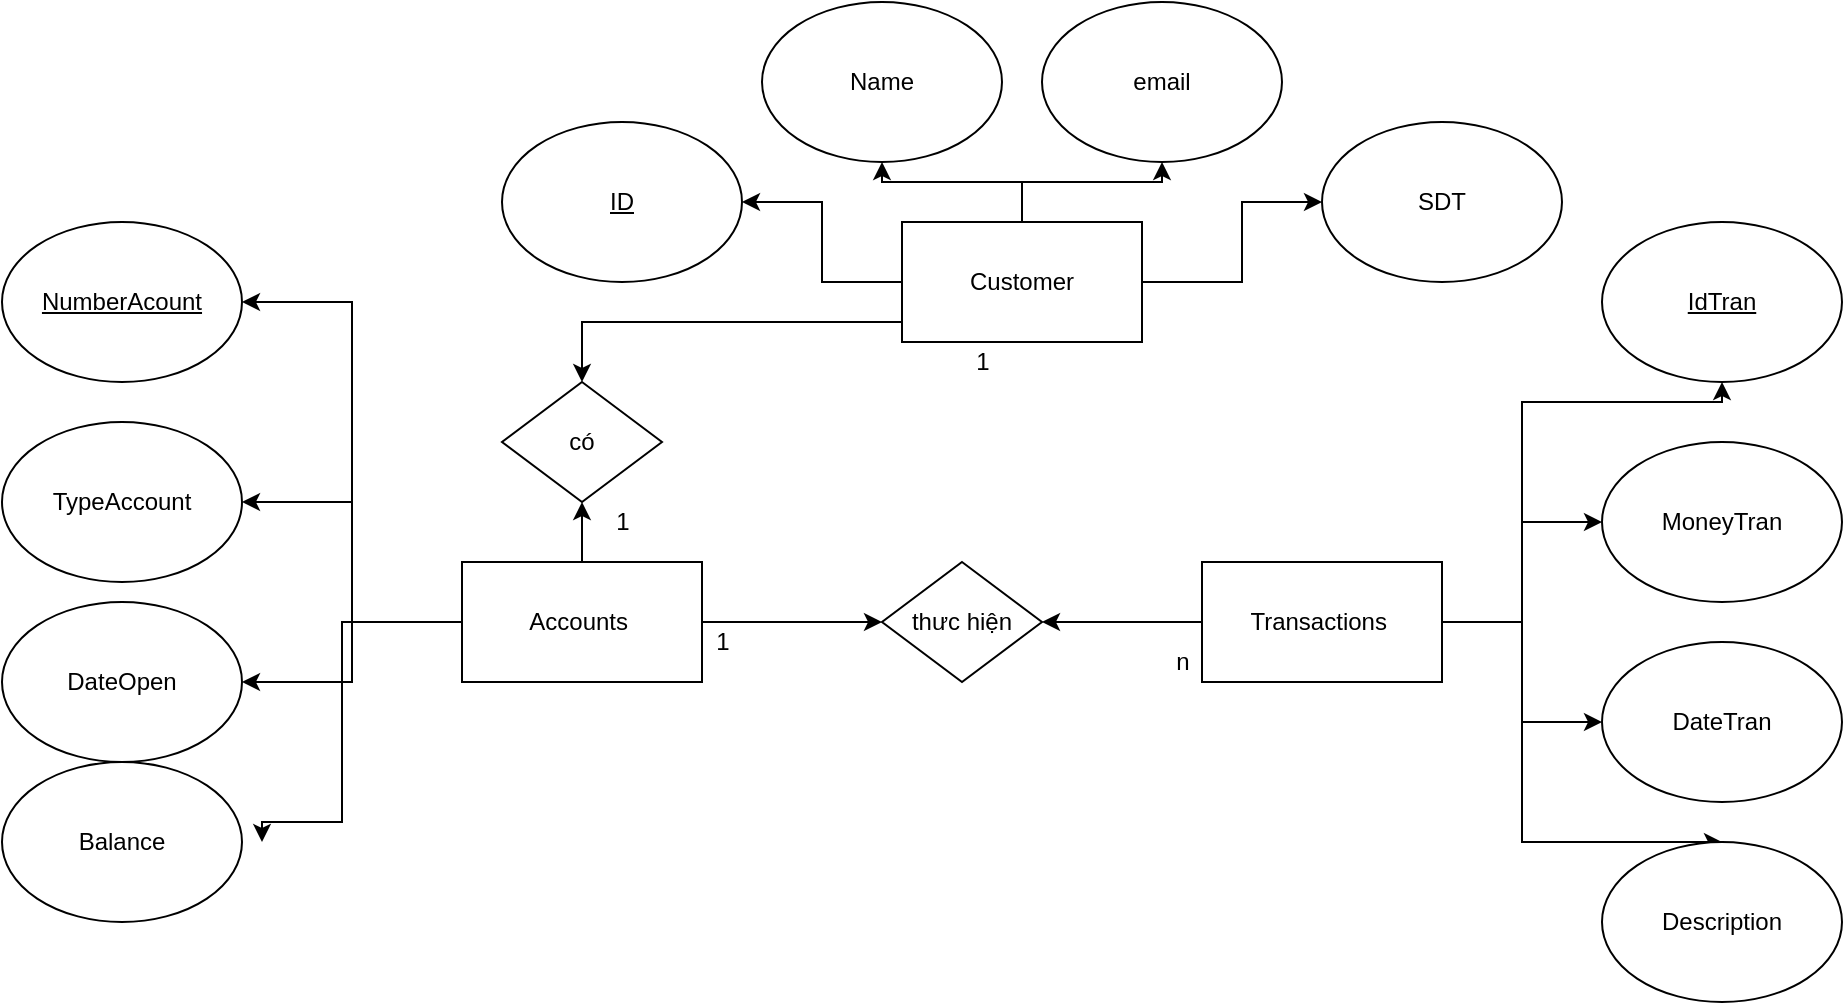 <mxfile version="14.1.8" type="device"><diagram id="k9cb1BQAUYcGmidJ-k0b" name="Page-1"><mxGraphModel dx="2131" dy="1631" grid="1" gridSize="10" guides="1" tooltips="1" connect="1" arrows="1" fold="1" page="1" pageScale="1" pageWidth="827" pageHeight="1169" math="0" shadow="0"><root><mxCell id="0"/><mxCell id="1" parent="0"/><mxCell id="t4XMODHCX7_9GOoyLB_t-109" style="edgeStyle=orthogonalEdgeStyle;rounded=0;orthogonalLoop=1;jettySize=auto;html=1;entryX=0.5;entryY=1;entryDx=0;entryDy=0;" parent="1" source="t4XMODHCX7_9GOoyLB_t-95" edge="1"><mxGeometry relative="1" as="geometry"><Array as="points"><mxPoint x="139" y="320"/><mxPoint x="139" y="185"/></Array><mxPoint x="159" y="185" as="targetPoint"/></mxGeometry></mxCell><mxCell id="t4XMODHCX7_9GOoyLB_t-139" style="edgeStyle=orthogonalEdgeStyle;rounded=0;orthogonalLoop=1;jettySize=auto;html=1;" parent="1" source="t4XMODHCX7_9GOoyLB_t-102" edge="1"><mxGeometry relative="1" as="geometry"><Array as="points"><mxPoint x="140" y="435"/><mxPoint x="140" y="185"/></Array><mxPoint x="159" y="185" as="targetPoint"/></mxGeometry></mxCell><mxCell id="qLVc7ft3gHGxolqF6PQk-8" style="edgeStyle=orthogonalEdgeStyle;rounded=0;orthogonalLoop=1;jettySize=auto;html=1;" edge="1" parent="1" source="qLVc7ft3gHGxolqF6PQk-1" target="qLVc7ft3gHGxolqF6PQk-5"><mxGeometry relative="1" as="geometry"/></mxCell><mxCell id="qLVc7ft3gHGxolqF6PQk-9" style="edgeStyle=orthogonalEdgeStyle;rounded=0;orthogonalLoop=1;jettySize=auto;html=1;" edge="1" parent="1" source="qLVc7ft3gHGxolqF6PQk-1" target="qLVc7ft3gHGxolqF6PQk-6"><mxGeometry relative="1" as="geometry"/></mxCell><mxCell id="qLVc7ft3gHGxolqF6PQk-10" style="edgeStyle=orthogonalEdgeStyle;rounded=0;orthogonalLoop=1;jettySize=auto;html=1;" edge="1" parent="1" source="qLVc7ft3gHGxolqF6PQk-1" target="qLVc7ft3gHGxolqF6PQk-4"><mxGeometry relative="1" as="geometry"/></mxCell><mxCell id="qLVc7ft3gHGxolqF6PQk-11" style="edgeStyle=orthogonalEdgeStyle;rounded=0;orthogonalLoop=1;jettySize=auto;html=1;" edge="1" parent="1" source="qLVc7ft3gHGxolqF6PQk-1" target="qLVc7ft3gHGxolqF6PQk-7"><mxGeometry relative="1" as="geometry"><mxPoint x="540" y="-350" as="targetPoint"/><Array as="points"><mxPoint x="450" y="-360"/><mxPoint x="450" y="-400"/></Array></mxGeometry></mxCell><mxCell id="qLVc7ft3gHGxolqF6PQk-30" style="edgeStyle=orthogonalEdgeStyle;rounded=0;orthogonalLoop=1;jettySize=auto;html=1;" edge="1" parent="1" source="qLVc7ft3gHGxolqF6PQk-1" target="qLVc7ft3gHGxolqF6PQk-29"><mxGeometry relative="1" as="geometry"><Array as="points"><mxPoint x="120" y="-340"/></Array></mxGeometry></mxCell><mxCell id="qLVc7ft3gHGxolqF6PQk-1" value="Customer" style="rounded=0;whiteSpace=wrap;html=1;" vertex="1" parent="1"><mxGeometry x="280" y="-390" width="120" height="60" as="geometry"/></mxCell><mxCell id="qLVc7ft3gHGxolqF6PQk-25" style="edgeStyle=orthogonalEdgeStyle;rounded=0;orthogonalLoop=1;jettySize=auto;html=1;" edge="1" parent="1" source="qLVc7ft3gHGxolqF6PQk-2" target="qLVc7ft3gHGxolqF6PQk-24"><mxGeometry relative="1" as="geometry"><Array as="points"><mxPoint x="590" y="-190"/><mxPoint x="590" y="-300"/><mxPoint x="690" y="-300"/></Array></mxGeometry></mxCell><mxCell id="qLVc7ft3gHGxolqF6PQk-26" style="edgeStyle=orthogonalEdgeStyle;rounded=0;orthogonalLoop=1;jettySize=auto;html=1;" edge="1" parent="1" source="qLVc7ft3gHGxolqF6PQk-2" target="qLVc7ft3gHGxolqF6PQk-23"><mxGeometry relative="1" as="geometry"/></mxCell><mxCell id="qLVc7ft3gHGxolqF6PQk-27" style="edgeStyle=orthogonalEdgeStyle;rounded=0;orthogonalLoop=1;jettySize=auto;html=1;" edge="1" parent="1" source="qLVc7ft3gHGxolqF6PQk-2" target="qLVc7ft3gHGxolqF6PQk-22"><mxGeometry relative="1" as="geometry"/></mxCell><mxCell id="qLVc7ft3gHGxolqF6PQk-28" style="edgeStyle=orthogonalEdgeStyle;rounded=0;orthogonalLoop=1;jettySize=auto;html=1;" edge="1" parent="1" source="qLVc7ft3gHGxolqF6PQk-2" target="qLVc7ft3gHGxolqF6PQk-21"><mxGeometry relative="1" as="geometry"><Array as="points"><mxPoint x="590" y="-190"/><mxPoint x="590" y="-80"/></Array></mxGeometry></mxCell><mxCell id="qLVc7ft3gHGxolqF6PQk-35" style="edgeStyle=orthogonalEdgeStyle;rounded=0;orthogonalLoop=1;jettySize=auto;html=1;entryX=1;entryY=0.5;entryDx=0;entryDy=0;" edge="1" parent="1" source="qLVc7ft3gHGxolqF6PQk-2" target="qLVc7ft3gHGxolqF6PQk-32"><mxGeometry relative="1" as="geometry"/></mxCell><mxCell id="qLVc7ft3gHGxolqF6PQk-2" value="Transactions&amp;nbsp;" style="rounded=0;whiteSpace=wrap;html=1;" vertex="1" parent="1"><mxGeometry x="430" y="-220" width="120" height="60" as="geometry"/></mxCell><mxCell id="qLVc7ft3gHGxolqF6PQk-16" style="edgeStyle=orthogonalEdgeStyle;rounded=0;orthogonalLoop=1;jettySize=auto;html=1;entryX=1;entryY=0.5;entryDx=0;entryDy=0;" edge="1" parent="1" source="qLVc7ft3gHGxolqF6PQk-3" target="qLVc7ft3gHGxolqF6PQk-12"><mxGeometry relative="1" as="geometry"><mxPoint x="150" y="-300" as="targetPoint"/></mxGeometry></mxCell><mxCell id="qLVc7ft3gHGxolqF6PQk-18" style="edgeStyle=orthogonalEdgeStyle;rounded=0;orthogonalLoop=1;jettySize=auto;html=1;" edge="1" parent="1" source="qLVc7ft3gHGxolqF6PQk-3" target="qLVc7ft3gHGxolqF6PQk-15"><mxGeometry relative="1" as="geometry"/></mxCell><mxCell id="qLVc7ft3gHGxolqF6PQk-19" style="edgeStyle=orthogonalEdgeStyle;rounded=0;orthogonalLoop=1;jettySize=auto;html=1;entryX=1;entryY=0.5;entryDx=0;entryDy=0;" edge="1" parent="1" source="qLVc7ft3gHGxolqF6PQk-3" target="qLVc7ft3gHGxolqF6PQk-13"><mxGeometry relative="1" as="geometry"/></mxCell><mxCell id="qLVc7ft3gHGxolqF6PQk-20" style="edgeStyle=orthogonalEdgeStyle;rounded=0;orthogonalLoop=1;jettySize=auto;html=1;" edge="1" parent="1" source="qLVc7ft3gHGxolqF6PQk-3"><mxGeometry relative="1" as="geometry"><mxPoint x="-40" y="-80" as="targetPoint"/><Array as="points"><mxPoint y="-190"/><mxPoint y="-90"/><mxPoint x="-40" y="-90"/></Array></mxGeometry></mxCell><mxCell id="qLVc7ft3gHGxolqF6PQk-31" style="edgeStyle=orthogonalEdgeStyle;rounded=0;orthogonalLoop=1;jettySize=auto;html=1;" edge="1" parent="1" source="qLVc7ft3gHGxolqF6PQk-3" target="qLVc7ft3gHGxolqF6PQk-29"><mxGeometry relative="1" as="geometry"/></mxCell><mxCell id="qLVc7ft3gHGxolqF6PQk-33" style="edgeStyle=orthogonalEdgeStyle;rounded=0;orthogonalLoop=1;jettySize=auto;html=1;entryX=0;entryY=0.5;entryDx=0;entryDy=0;" edge="1" parent="1" source="qLVc7ft3gHGxolqF6PQk-3" target="qLVc7ft3gHGxolqF6PQk-32"><mxGeometry relative="1" as="geometry"/></mxCell><mxCell id="qLVc7ft3gHGxolqF6PQk-3" value="Accounts&amp;nbsp;" style="rounded=0;whiteSpace=wrap;html=1;" vertex="1" parent="1"><mxGeometry x="60" y="-220" width="120" height="60" as="geometry"/></mxCell><mxCell id="qLVc7ft3gHGxolqF6PQk-4" value="ID" style="ellipse;whiteSpace=wrap;html=1;fontStyle=4" vertex="1" parent="1"><mxGeometry x="80" y="-440" width="120" height="80" as="geometry"/></mxCell><mxCell id="qLVc7ft3gHGxolqF6PQk-5" value="Name" style="ellipse;whiteSpace=wrap;html=1;" vertex="1" parent="1"><mxGeometry x="210" y="-500" width="120" height="80" as="geometry"/></mxCell><mxCell id="qLVc7ft3gHGxolqF6PQk-6" value="email" style="ellipse;whiteSpace=wrap;html=1;" vertex="1" parent="1"><mxGeometry x="350" y="-500" width="120" height="80" as="geometry"/></mxCell><mxCell id="qLVc7ft3gHGxolqF6PQk-7" value="SDT" style="ellipse;whiteSpace=wrap;html=1;" vertex="1" parent="1"><mxGeometry x="490" y="-440" width="120" height="80" as="geometry"/></mxCell><mxCell id="qLVc7ft3gHGxolqF6PQk-12" value="NumberAcount" style="ellipse;whiteSpace=wrap;html=1;fontStyle=4" vertex="1" parent="1"><mxGeometry x="-170" y="-390" width="120" height="80" as="geometry"/></mxCell><mxCell id="qLVc7ft3gHGxolqF6PQk-13" value="DateOpen" style="ellipse;whiteSpace=wrap;html=1;" vertex="1" parent="1"><mxGeometry x="-170" y="-200" width="120" height="80" as="geometry"/></mxCell><mxCell id="qLVc7ft3gHGxolqF6PQk-14" value="Balance" style="ellipse;whiteSpace=wrap;html=1;" vertex="1" parent="1"><mxGeometry x="-170" y="-120" width="120" height="80" as="geometry"/></mxCell><mxCell id="qLVc7ft3gHGxolqF6PQk-15" value="TypeAccount" style="ellipse;whiteSpace=wrap;html=1;" vertex="1" parent="1"><mxGeometry x="-170" y="-290" width="120" height="80" as="geometry"/></mxCell><mxCell id="qLVc7ft3gHGxolqF6PQk-17" style="edgeStyle=orthogonalEdgeStyle;rounded=0;orthogonalLoop=1;jettySize=auto;html=1;exitX=0.5;exitY=1;exitDx=0;exitDy=0;" edge="1" parent="1" source="qLVc7ft3gHGxolqF6PQk-3" target="qLVc7ft3gHGxolqF6PQk-3"><mxGeometry relative="1" as="geometry"/></mxCell><mxCell id="qLVc7ft3gHGxolqF6PQk-21" value="Description" style="ellipse;whiteSpace=wrap;html=1;" vertex="1" parent="1"><mxGeometry x="630" y="-80" width="120" height="80" as="geometry"/></mxCell><mxCell id="qLVc7ft3gHGxolqF6PQk-22" value="DateTran" style="ellipse;whiteSpace=wrap;html=1;" vertex="1" parent="1"><mxGeometry x="630" y="-180" width="120" height="80" as="geometry"/></mxCell><mxCell id="qLVc7ft3gHGxolqF6PQk-23" value="MoneyTran" style="ellipse;whiteSpace=wrap;html=1;" vertex="1" parent="1"><mxGeometry x="630" y="-280" width="120" height="80" as="geometry"/></mxCell><mxCell id="qLVc7ft3gHGxolqF6PQk-24" value="&lt;u&gt;IdTran&lt;/u&gt;" style="ellipse;whiteSpace=wrap;html=1;" vertex="1" parent="1"><mxGeometry x="630" y="-390" width="120" height="80" as="geometry"/></mxCell><mxCell id="qLVc7ft3gHGxolqF6PQk-29" value="có" style="rhombus;whiteSpace=wrap;html=1;" vertex="1" parent="1"><mxGeometry x="80" y="-310" width="80" height="60" as="geometry"/></mxCell><mxCell id="qLVc7ft3gHGxolqF6PQk-32" value="thưc hiện" style="rhombus;whiteSpace=wrap;html=1;" vertex="1" parent="1"><mxGeometry x="270" y="-220" width="80" height="60" as="geometry"/></mxCell><mxCell id="qLVc7ft3gHGxolqF6PQk-38" value="1" style="text;html=1;align=center;verticalAlign=middle;resizable=0;points=[];autosize=1;" vertex="1" parent="1"><mxGeometry x="310" y="-330" width="20" height="20" as="geometry"/></mxCell><mxCell id="qLVc7ft3gHGxolqF6PQk-39" value="1" style="text;html=1;align=center;verticalAlign=middle;resizable=0;points=[];autosize=1;" vertex="1" parent="1"><mxGeometry x="130" y="-250" width="20" height="20" as="geometry"/></mxCell><mxCell id="qLVc7ft3gHGxolqF6PQk-40" value="1" style="text;html=1;align=center;verticalAlign=middle;resizable=0;points=[];autosize=1;" vertex="1" parent="1"><mxGeometry x="180" y="-190" width="20" height="20" as="geometry"/></mxCell><mxCell id="qLVc7ft3gHGxolqF6PQk-41" value="n" style="text;html=1;align=center;verticalAlign=middle;resizable=0;points=[];autosize=1;" vertex="1" parent="1"><mxGeometry x="410" y="-180" width="20" height="20" as="geometry"/></mxCell></root></mxGraphModel></diagram></mxfile>